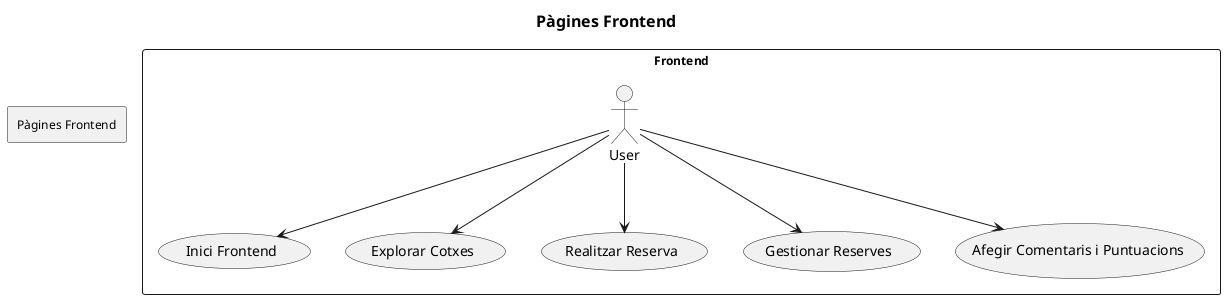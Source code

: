 @startuml FrontendPages

!define FONT_SIZE_LARGE 16
!define FONT_SIZE_MEDIUM 14
!define FONT_SIZE_SMALL 12

skinparam titleFontSize FONT_SIZE_LARGE
skinparam defaultFontSize FONT_SIZE_MEDIUM
skinparam rectangleFontSize FONT_SIZE_SMALL

title Pàgines Frontend

rectangle "Frontend" {
    User --> (Inici Frontend)
    User --> (Explorar Cotxes)
    User --> (Realitzar Reserva)
    User --> (Gestionar Reserves)
    User --> (Afegir Comentaris i Puntuacions)
}

rectangle "Pàgines Frontend" {
    (Inici Frontend)
    (Explorar Cotxes)
    (Realitzar Reserva)
    (Gestionar Reserves)
    (Afegir Comentaris i Puntuacions)
}

@enduml
